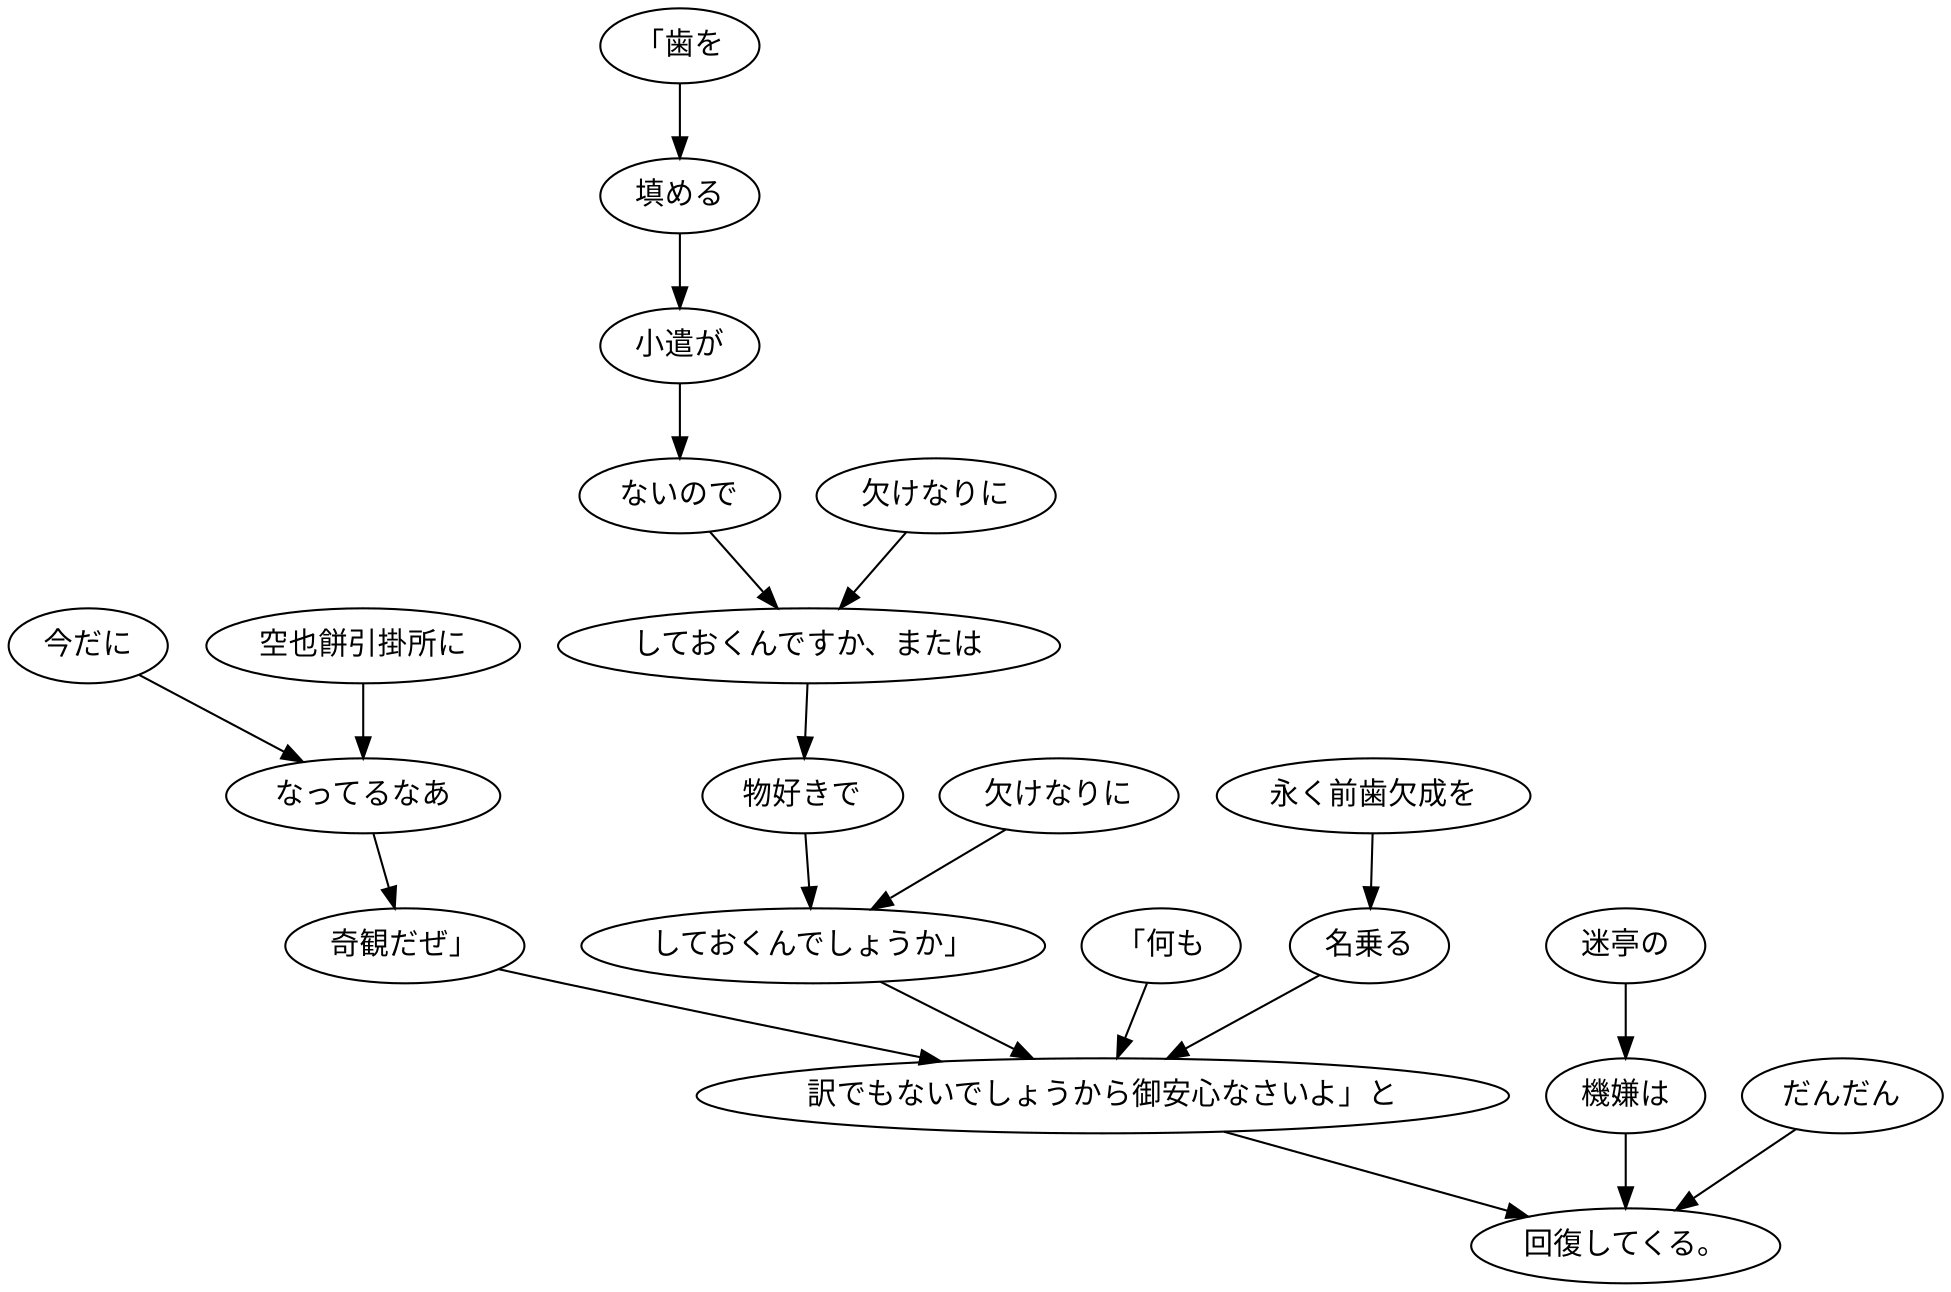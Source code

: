 digraph graph1688 {
	node0 [label="今だに"];
	node1 [label="空也餅引掛所に"];
	node2 [label="なってるなあ"];
	node3 [label="奇観だぜ」"];
	node4 [label="「歯を"];
	node5 [label="填める"];
	node6 [label="小遣が"];
	node7 [label="ないので"];
	node8 [label="欠けなりに"];
	node9 [label="しておくんですか、または"];
	node10 [label="物好きで"];
	node11 [label="欠けなりに"];
	node12 [label="しておくんでしょうか」"];
	node13 [label="「何も"];
	node14 [label="永く前歯欠成を"];
	node15 [label="名乗る"];
	node16 [label="訳でもないでしょうから御安心なさいよ」と"];
	node17 [label="迷亭の"];
	node18 [label="機嫌は"];
	node19 [label="だんだん"];
	node20 [label="回復してくる。"];
	node0 -> node2;
	node1 -> node2;
	node2 -> node3;
	node3 -> node16;
	node4 -> node5;
	node5 -> node6;
	node6 -> node7;
	node7 -> node9;
	node8 -> node9;
	node9 -> node10;
	node10 -> node12;
	node11 -> node12;
	node12 -> node16;
	node13 -> node16;
	node14 -> node15;
	node15 -> node16;
	node16 -> node20;
	node17 -> node18;
	node18 -> node20;
	node19 -> node20;
}
